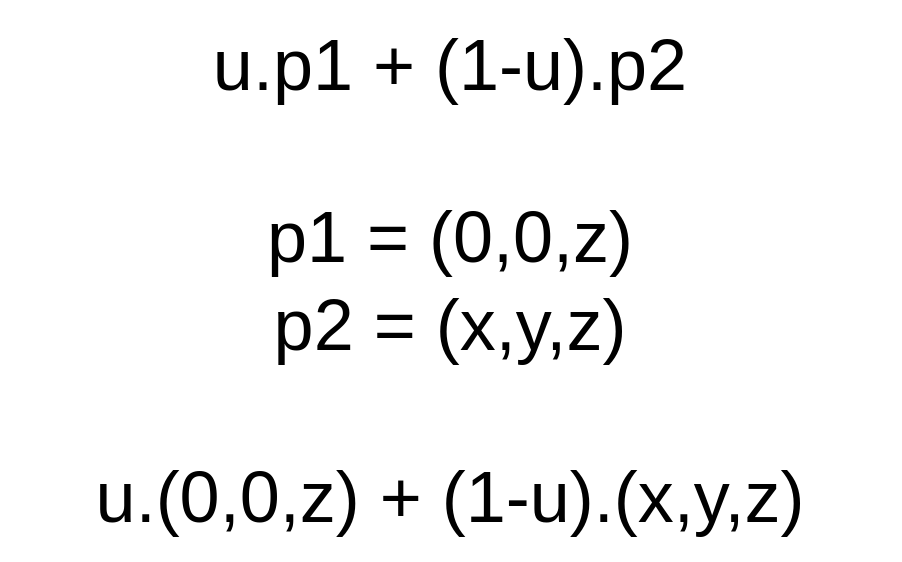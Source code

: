 <mxfile version="14.7.3" type="device"><diagram id="Q6-5wMezQVE1UmDGUOsB" name="Page-1"><mxGraphModel dx="1342" dy="581" grid="1" gridSize="10" guides="1" tooltips="1" connect="1" arrows="1" fold="1" page="1" pageScale="1" pageWidth="827" pageHeight="1169" math="0" shadow="0"><root><mxCell id="0"/><mxCell id="1" parent="0"/><mxCell id="FkvJHNbvnBCIOFMLCLCI-1" value="&lt;font&gt;&lt;font style=&quot;font-size: 36px&quot;&gt;u.p1 + (1-u).p2&lt;br&gt;&lt;br&gt;p1 = (0,0,z)&lt;br&gt;p2 = (x,y,z)&lt;br&gt;&lt;br&gt;u.(0,0,z) + (1-u).(x,y,z)&lt;/font&gt;&lt;br&gt;&lt;/font&gt;" style="text;html=1;strokeColor=none;fillColor=none;align=center;verticalAlign=middle;whiteSpace=wrap;rounded=0;" vertex="1" parent="1"><mxGeometry x="170" y="305" width="450" height="280" as="geometry"/></mxCell></root></mxGraphModel></diagram></mxfile>